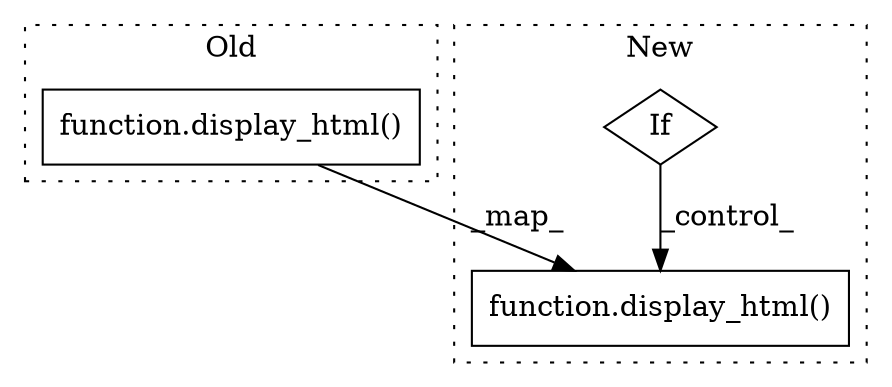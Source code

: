 digraph G {
subgraph cluster0 {
1 [label="function.display_html()" a="75" s="3538,3555" l="13,11" shape="box"];
label = "Old";
style="dotted";
}
subgraph cluster1 {
2 [label="function.display_html()" a="75" s="1978,2041" l="13,11" shape="box"];
3 [label="If" a="96" s="1948" l="3" shape="diamond"];
label = "New";
style="dotted";
}
1 -> 2 [label="_map_"];
3 -> 2 [label="_control_"];
}